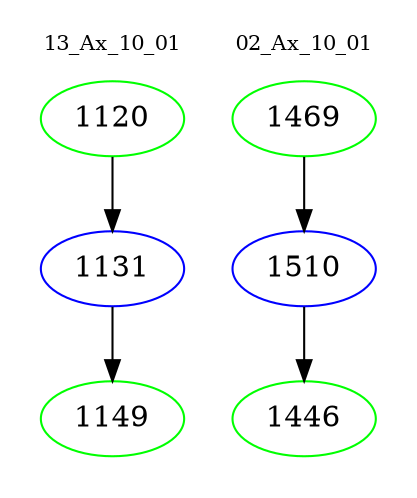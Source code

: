 digraph{
subgraph cluster_0 {
color = white
label = "13_Ax_10_01";
fontsize=10;
T0_1120 [label="1120", color="green"]
T0_1120 -> T0_1131 [color="black"]
T0_1131 [label="1131", color="blue"]
T0_1131 -> T0_1149 [color="black"]
T0_1149 [label="1149", color="green"]
}
subgraph cluster_1 {
color = white
label = "02_Ax_10_01";
fontsize=10;
T1_1469 [label="1469", color="green"]
T1_1469 -> T1_1510 [color="black"]
T1_1510 [label="1510", color="blue"]
T1_1510 -> T1_1446 [color="black"]
T1_1446 [label="1446", color="green"]
}
}
